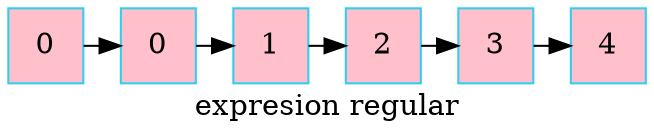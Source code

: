 digraph G
{label="expresion regular"
        node[shape = square]
        node[style = filled]
        node[fillcolor = "#EEEEE"]
        node[color = "#EEEEE"]
        node[color = "#31CEF0"]

2027290121248 [label="0",fillcolor ="pink"]
2027290121584 [label="0",fillcolor ="pink"]
2027290011312 [label="1",fillcolor ="pink"]
2027290011648 [label="2",fillcolor ="pink"]
2027290009632 [label="3",fillcolor ="pink"]
2027290009968 [label="4",fillcolor ="pink"]
2027290121248-> 2027290121584
2027290121584-> 2027290011312
2027290011312-> 2027290011648
2027290011648-> 2027290009632
2027290009632-> 2027290009968
 {rank=same; 2027290121248;2027290121584;2027290011312;2027290011648;2027290009632;2027290009968;}
 }